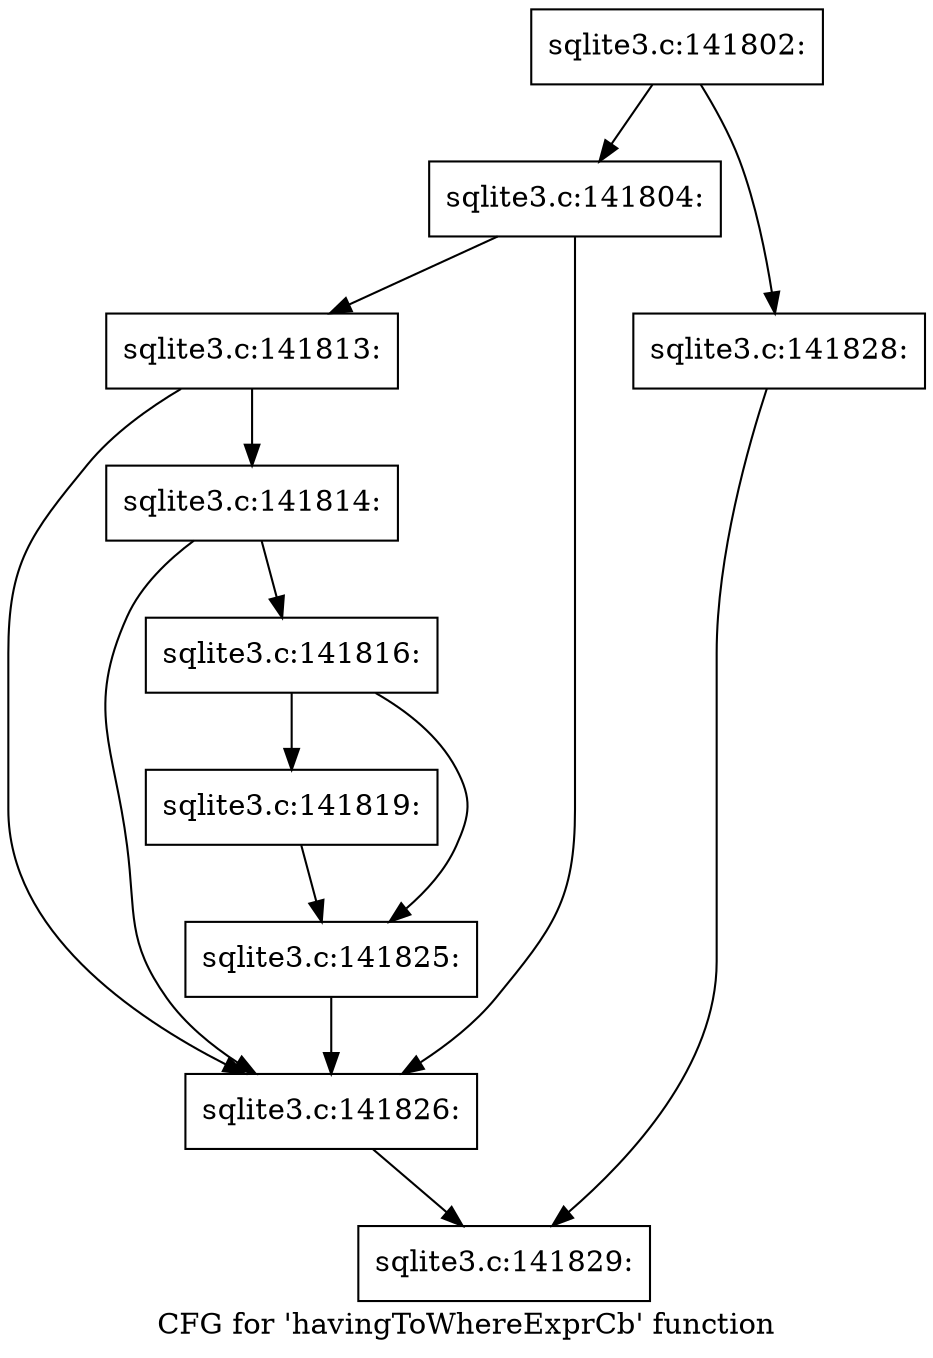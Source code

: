 digraph "CFG for 'havingToWhereExprCb' function" {
	label="CFG for 'havingToWhereExprCb' function";

	Node0x55c0f644a340 [shape=record,label="{sqlite3.c:141802:}"];
	Node0x55c0f644a340 -> Node0x55c0f9c05a90;
	Node0x55c0f644a340 -> Node0x55c0f9c05ae0;
	Node0x55c0f9c05a90 [shape=record,label="{sqlite3.c:141804:}"];
	Node0x55c0f9c05a90 -> Node0x55c0f9c07ee0;
	Node0x55c0f9c05a90 -> Node0x55c0f9c07e10;
	Node0x55c0f9c07ee0 [shape=record,label="{sqlite3.c:141813:}"];
	Node0x55c0f9c07ee0 -> Node0x55c0f9c07e60;
	Node0x55c0f9c07ee0 -> Node0x55c0f9c07e10;
	Node0x55c0f9c07e60 [shape=record,label="{sqlite3.c:141814:}"];
	Node0x55c0f9c07e60 -> Node0x55c0f9c07dc0;
	Node0x55c0f9c07e60 -> Node0x55c0f9c07e10;
	Node0x55c0f9c07dc0 [shape=record,label="{sqlite3.c:141816:}"];
	Node0x55c0f9c07dc0 -> Node0x55c0f9c09c70;
	Node0x55c0f9c07dc0 -> Node0x55c0f9c09cc0;
	Node0x55c0f9c09c70 [shape=record,label="{sqlite3.c:141819:}"];
	Node0x55c0f9c09c70 -> Node0x55c0f9c09cc0;
	Node0x55c0f9c09cc0 [shape=record,label="{sqlite3.c:141825:}"];
	Node0x55c0f9c09cc0 -> Node0x55c0f9c07e10;
	Node0x55c0f9c07e10 [shape=record,label="{sqlite3.c:141826:}"];
	Node0x55c0f9c07e10 -> Node0x55c0f9c06590;
	Node0x55c0f9c05ae0 [shape=record,label="{sqlite3.c:141828:}"];
	Node0x55c0f9c05ae0 -> Node0x55c0f9c06590;
	Node0x55c0f9c06590 [shape=record,label="{sqlite3.c:141829:}"];
}
